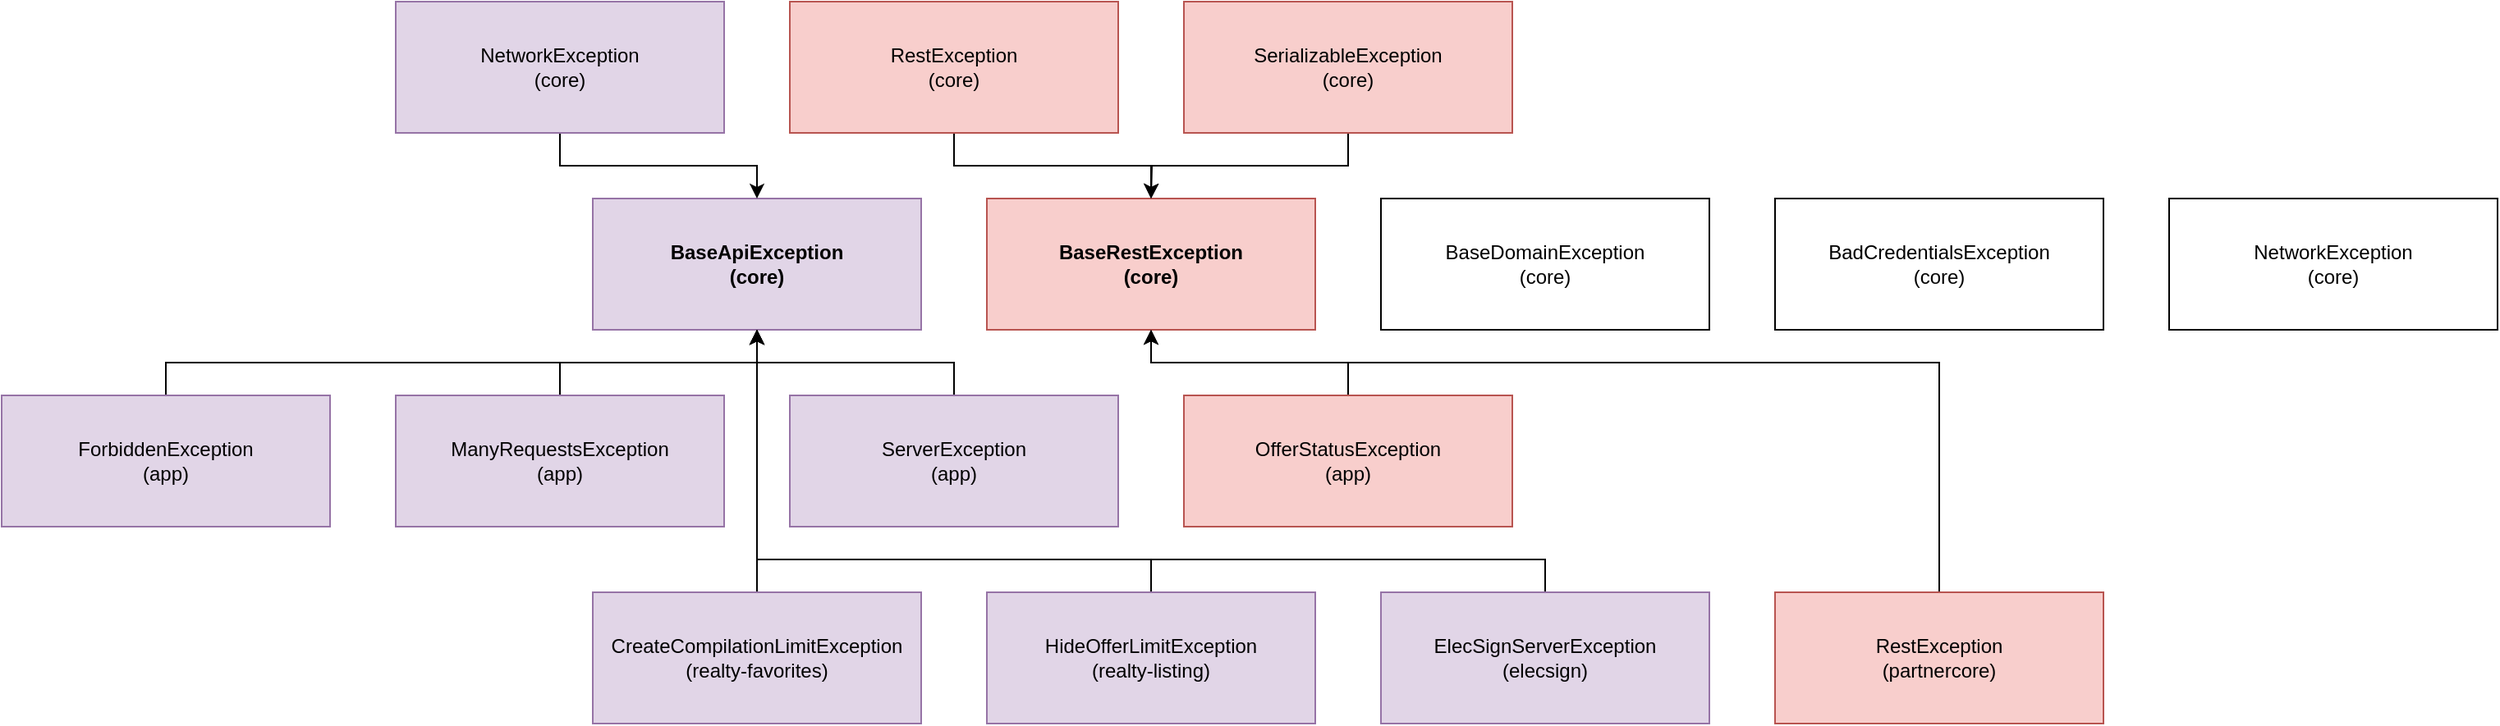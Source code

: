 <mxfile version="22.0.8" type="github">
  <diagram name="Page-1" id="krFyd3VAVPyLNUd_DLIA">
    <mxGraphModel dx="1728" dy="933" grid="1" gridSize="10" guides="1" tooltips="1" connect="1" arrows="1" fold="1" page="1" pageScale="1" pageWidth="850" pageHeight="1100" math="0" shadow="0">
      <root>
        <mxCell id="0" />
        <mxCell id="1" parent="0" />
        <mxCell id="BcmAvLzM47DuS9mzZTEV-1" value="BaseApiException&lt;br&gt;(core)" style="rounded=0;whiteSpace=wrap;html=1;fillColor=#e1d5e7;strokeColor=#9673a6;fontStyle=1" vertex="1" parent="1">
          <mxGeometry x="800" y="240" width="200" height="80" as="geometry" />
        </mxCell>
        <mxCell id="BcmAvLzM47DuS9mzZTEV-44" style="edgeStyle=orthogonalEdgeStyle;rounded=0;orthogonalLoop=1;jettySize=auto;html=1;exitX=0.5;exitY=0;exitDx=0;exitDy=0;entryX=0.5;entryY=1;entryDx=0;entryDy=0;" edge="1" parent="1" source="BcmAvLzM47DuS9mzZTEV-2" target="BcmAvLzM47DuS9mzZTEV-1">
          <mxGeometry relative="1" as="geometry" />
        </mxCell>
        <mxCell id="BcmAvLzM47DuS9mzZTEV-2" value="CreateCompilationLimitException (realty-favorites)" style="rounded=0;whiteSpace=wrap;html=1;fillColor=#e1d5e7;strokeColor=#9673a6;" vertex="1" parent="1">
          <mxGeometry x="800" y="480" width="200" height="80" as="geometry" />
        </mxCell>
        <mxCell id="BcmAvLzM47DuS9mzZTEV-46" style="edgeStyle=orthogonalEdgeStyle;rounded=0;orthogonalLoop=1;jettySize=auto;html=1;exitX=0.5;exitY=0;exitDx=0;exitDy=0;entryX=0.5;entryY=1;entryDx=0;entryDy=0;" edge="1" parent="1" source="BcmAvLzM47DuS9mzZTEV-4" target="BcmAvLzM47DuS9mzZTEV-1">
          <mxGeometry relative="1" as="geometry">
            <Array as="points">
              <mxPoint x="1380" y="460" />
              <mxPoint x="900" y="460" />
            </Array>
          </mxGeometry>
        </mxCell>
        <mxCell id="BcmAvLzM47DuS9mzZTEV-4" value="ElecSignServerException&lt;br&gt;(elecsign)" style="rounded=0;whiteSpace=wrap;html=1;fillColor=#e1d5e7;strokeColor=#9673a6;" vertex="1" parent="1">
          <mxGeometry x="1280" y="480" width="200" height="80" as="geometry" />
        </mxCell>
        <mxCell id="BcmAvLzM47DuS9mzZTEV-43" style="edgeStyle=orthogonalEdgeStyle;rounded=0;orthogonalLoop=1;jettySize=auto;html=1;exitX=0.5;exitY=0;exitDx=0;exitDy=0;entryX=0.5;entryY=1;entryDx=0;entryDy=0;" edge="1" parent="1" source="BcmAvLzM47DuS9mzZTEV-6" target="BcmAvLzM47DuS9mzZTEV-1">
          <mxGeometry relative="1" as="geometry" />
        </mxCell>
        <mxCell id="BcmAvLzM47DuS9mzZTEV-6" value="ForbiddenException&lt;br&gt;(app)" style="rounded=0;whiteSpace=wrap;html=1;fillColor=#e1d5e7;strokeColor=#9673a6;" vertex="1" parent="1">
          <mxGeometry x="440" y="360" width="200" height="80" as="geometry" />
        </mxCell>
        <mxCell id="BcmAvLzM47DuS9mzZTEV-45" style="edgeStyle=orthogonalEdgeStyle;rounded=0;orthogonalLoop=1;jettySize=auto;html=1;exitX=0.5;exitY=0;exitDx=0;exitDy=0;entryX=0.5;entryY=1;entryDx=0;entryDy=0;" edge="1" parent="1" source="BcmAvLzM47DuS9mzZTEV-8" target="BcmAvLzM47DuS9mzZTEV-1">
          <mxGeometry relative="1" as="geometry">
            <Array as="points">
              <mxPoint x="1140" y="460" />
              <mxPoint x="900" y="460" />
            </Array>
          </mxGeometry>
        </mxCell>
        <mxCell id="BcmAvLzM47DuS9mzZTEV-8" value="HideOfferLimitException&lt;br&gt;(realty-listing)" style="rounded=0;whiteSpace=wrap;html=1;fillColor=#e1d5e7;strokeColor=#9673a6;" vertex="1" parent="1">
          <mxGeometry x="1040" y="480" width="200" height="80" as="geometry" />
        </mxCell>
        <mxCell id="BcmAvLzM47DuS9mzZTEV-42" style="edgeStyle=orthogonalEdgeStyle;rounded=0;orthogonalLoop=1;jettySize=auto;html=1;exitX=0.5;exitY=0;exitDx=0;exitDy=0;entryX=0.5;entryY=1;entryDx=0;entryDy=0;" edge="1" parent="1" source="BcmAvLzM47DuS9mzZTEV-10" target="BcmAvLzM47DuS9mzZTEV-1">
          <mxGeometry relative="1" as="geometry" />
        </mxCell>
        <mxCell id="BcmAvLzM47DuS9mzZTEV-10" value="ManyRequestsException&lt;br&gt;(app)" style="rounded=0;whiteSpace=wrap;html=1;fillColor=#e1d5e7;strokeColor=#9673a6;" vertex="1" parent="1">
          <mxGeometry x="680" y="360" width="200" height="80" as="geometry" />
        </mxCell>
        <mxCell id="BcmAvLzM47DuS9mzZTEV-40" style="edgeStyle=orthogonalEdgeStyle;rounded=0;orthogonalLoop=1;jettySize=auto;html=1;exitX=0.5;exitY=1;exitDx=0;exitDy=0;entryX=0.5;entryY=0;entryDx=0;entryDy=0;" edge="1" parent="1" source="BcmAvLzM47DuS9mzZTEV-12" target="BcmAvLzM47DuS9mzZTEV-1">
          <mxGeometry relative="1" as="geometry" />
        </mxCell>
        <mxCell id="BcmAvLzM47DuS9mzZTEV-12" value="NetworkException&lt;br&gt;(core)" style="rounded=0;whiteSpace=wrap;html=1;fillColor=#e1d5e7;strokeColor=#9673a6;" vertex="1" parent="1">
          <mxGeometry x="680" y="120" width="200" height="80" as="geometry" />
        </mxCell>
        <mxCell id="BcmAvLzM47DuS9mzZTEV-41" style="edgeStyle=orthogonalEdgeStyle;rounded=0;orthogonalLoop=1;jettySize=auto;html=1;exitX=0.5;exitY=0;exitDx=0;exitDy=0;entryX=0.5;entryY=1;entryDx=0;entryDy=0;" edge="1" parent="1" source="BcmAvLzM47DuS9mzZTEV-14" target="BcmAvLzM47DuS9mzZTEV-1">
          <mxGeometry relative="1" as="geometry" />
        </mxCell>
        <mxCell id="BcmAvLzM47DuS9mzZTEV-14" value="ServerException&lt;br&gt;(app)" style="rounded=0;whiteSpace=wrap;html=1;fillColor=#e1d5e7;strokeColor=#9673a6;" vertex="1" parent="1">
          <mxGeometry x="920" y="360" width="200" height="80" as="geometry" />
        </mxCell>
        <mxCell id="BcmAvLzM47DuS9mzZTEV-24" value="BadCredentialsException&lt;br&gt;(core)" style="rounded=0;whiteSpace=wrap;html=1;" vertex="1" parent="1">
          <mxGeometry x="1520" y="240" width="200" height="80" as="geometry" />
        </mxCell>
        <mxCell id="BcmAvLzM47DuS9mzZTEV-25" value="BaseDomainException&lt;br&gt;(core)" style="rounded=0;whiteSpace=wrap;html=1;" vertex="1" parent="1">
          <mxGeometry x="1280" y="240" width="200" height="80" as="geometry" />
        </mxCell>
        <mxCell id="BcmAvLzM47DuS9mzZTEV-26" value="BaseRestException&lt;br&gt;(core)" style="rounded=0;whiteSpace=wrap;html=1;fillColor=#f8cecc;strokeColor=#b85450;fontStyle=1" vertex="1" parent="1">
          <mxGeometry x="1040" y="240" width="200" height="80" as="geometry" />
        </mxCell>
        <mxCell id="BcmAvLzM47DuS9mzZTEV-36" style="edgeStyle=orthogonalEdgeStyle;rounded=0;orthogonalLoop=1;jettySize=auto;html=1;exitX=0.5;exitY=0;exitDx=0;exitDy=0;entryX=0.5;entryY=1;entryDx=0;entryDy=0;" edge="1" parent="1" source="BcmAvLzM47DuS9mzZTEV-27" target="BcmAvLzM47DuS9mzZTEV-26">
          <mxGeometry relative="1" as="geometry" />
        </mxCell>
        <mxCell id="BcmAvLzM47DuS9mzZTEV-27" value="OfferStatusException&lt;br&gt;(app)" style="rounded=0;whiteSpace=wrap;html=1;fillColor=#f8cecc;strokeColor=#b85450;" vertex="1" parent="1">
          <mxGeometry x="1160" y="360" width="200" height="80" as="geometry" />
        </mxCell>
        <mxCell id="BcmAvLzM47DuS9mzZTEV-38" style="edgeStyle=orthogonalEdgeStyle;rounded=0;orthogonalLoop=1;jettySize=auto;html=1;exitX=0.5;exitY=1;exitDx=0;exitDy=0;" edge="1" parent="1" source="BcmAvLzM47DuS9mzZTEV-29">
          <mxGeometry relative="1" as="geometry">
            <mxPoint x="1140" y="240" as="targetPoint" />
          </mxGeometry>
        </mxCell>
        <mxCell id="BcmAvLzM47DuS9mzZTEV-29" value="RestException&lt;br&gt;(core)" style="rounded=0;whiteSpace=wrap;html=1;fillColor=#f8cecc;strokeColor=#b85450;" vertex="1" parent="1">
          <mxGeometry x="920" y="120" width="200" height="80" as="geometry" />
        </mxCell>
        <mxCell id="BcmAvLzM47DuS9mzZTEV-39" style="edgeStyle=orthogonalEdgeStyle;rounded=0;orthogonalLoop=1;jettySize=auto;html=1;exitX=0.5;exitY=0;exitDx=0;exitDy=0;entryX=0.5;entryY=1;entryDx=0;entryDy=0;" edge="1" parent="1" source="BcmAvLzM47DuS9mzZTEV-31" target="BcmAvLzM47DuS9mzZTEV-26">
          <mxGeometry relative="1" as="geometry">
            <Array as="points">
              <mxPoint x="1620" y="340" />
              <mxPoint x="1140" y="340" />
            </Array>
          </mxGeometry>
        </mxCell>
        <mxCell id="BcmAvLzM47DuS9mzZTEV-31" value="RestException&lt;br&gt;(partnercore)" style="rounded=0;whiteSpace=wrap;html=1;fillColor=#f8cecc;strokeColor=#b85450;" vertex="1" parent="1">
          <mxGeometry x="1520" y="480" width="200" height="80" as="geometry" />
        </mxCell>
        <mxCell id="BcmAvLzM47DuS9mzZTEV-37" style="edgeStyle=orthogonalEdgeStyle;rounded=0;orthogonalLoop=1;jettySize=auto;html=1;exitX=0.5;exitY=1;exitDx=0;exitDy=0;entryX=0.5;entryY=0;entryDx=0;entryDy=0;" edge="1" parent="1" source="BcmAvLzM47DuS9mzZTEV-33" target="BcmAvLzM47DuS9mzZTEV-26">
          <mxGeometry relative="1" as="geometry" />
        </mxCell>
        <mxCell id="BcmAvLzM47DuS9mzZTEV-33" value="SerializableException&lt;br&gt;(core)" style="rounded=0;whiteSpace=wrap;html=1;fillColor=#f8cecc;strokeColor=#b85450;" vertex="1" parent="1">
          <mxGeometry x="1160" y="120" width="200" height="80" as="geometry" />
        </mxCell>
        <mxCell id="BcmAvLzM47DuS9mzZTEV-35" value="NetworkException&lt;br&gt;(core)" style="rounded=0;whiteSpace=wrap;html=1;" vertex="1" parent="1">
          <mxGeometry x="1760" y="240" width="200" height="80" as="geometry" />
        </mxCell>
      </root>
    </mxGraphModel>
  </diagram>
</mxfile>
